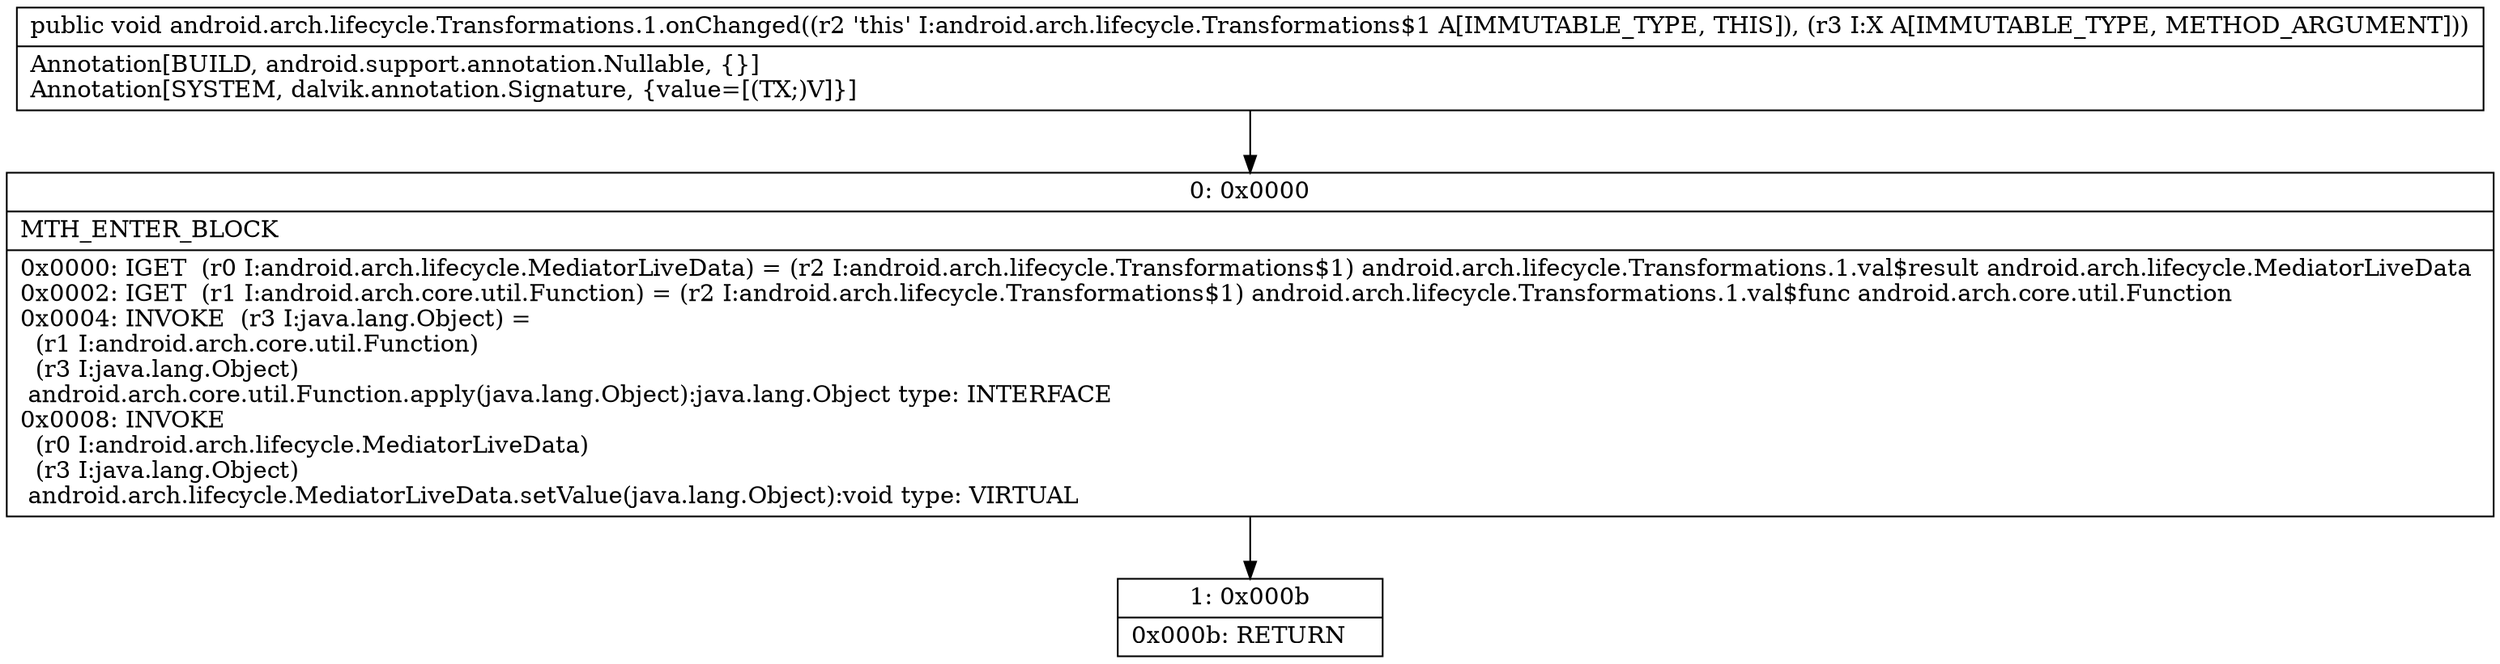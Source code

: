 digraph "CFG forandroid.arch.lifecycle.Transformations.1.onChanged(Ljava\/lang\/Object;)V" {
Node_0 [shape=record,label="{0\:\ 0x0000|MTH_ENTER_BLOCK\l|0x0000: IGET  (r0 I:android.arch.lifecycle.MediatorLiveData) = (r2 I:android.arch.lifecycle.Transformations$1) android.arch.lifecycle.Transformations.1.val$result android.arch.lifecycle.MediatorLiveData \l0x0002: IGET  (r1 I:android.arch.core.util.Function) = (r2 I:android.arch.lifecycle.Transformations$1) android.arch.lifecycle.Transformations.1.val$func android.arch.core.util.Function \l0x0004: INVOKE  (r3 I:java.lang.Object) = \l  (r1 I:android.arch.core.util.Function)\l  (r3 I:java.lang.Object)\l android.arch.core.util.Function.apply(java.lang.Object):java.lang.Object type: INTERFACE \l0x0008: INVOKE  \l  (r0 I:android.arch.lifecycle.MediatorLiveData)\l  (r3 I:java.lang.Object)\l android.arch.lifecycle.MediatorLiveData.setValue(java.lang.Object):void type: VIRTUAL \l}"];
Node_1 [shape=record,label="{1\:\ 0x000b|0x000b: RETURN   \l}"];
MethodNode[shape=record,label="{public void android.arch.lifecycle.Transformations.1.onChanged((r2 'this' I:android.arch.lifecycle.Transformations$1 A[IMMUTABLE_TYPE, THIS]), (r3 I:X A[IMMUTABLE_TYPE, METHOD_ARGUMENT]))  | Annotation[BUILD, android.support.annotation.Nullable, \{\}]\lAnnotation[SYSTEM, dalvik.annotation.Signature, \{value=[(TX;)V]\}]\l}"];
MethodNode -> Node_0;
Node_0 -> Node_1;
}


